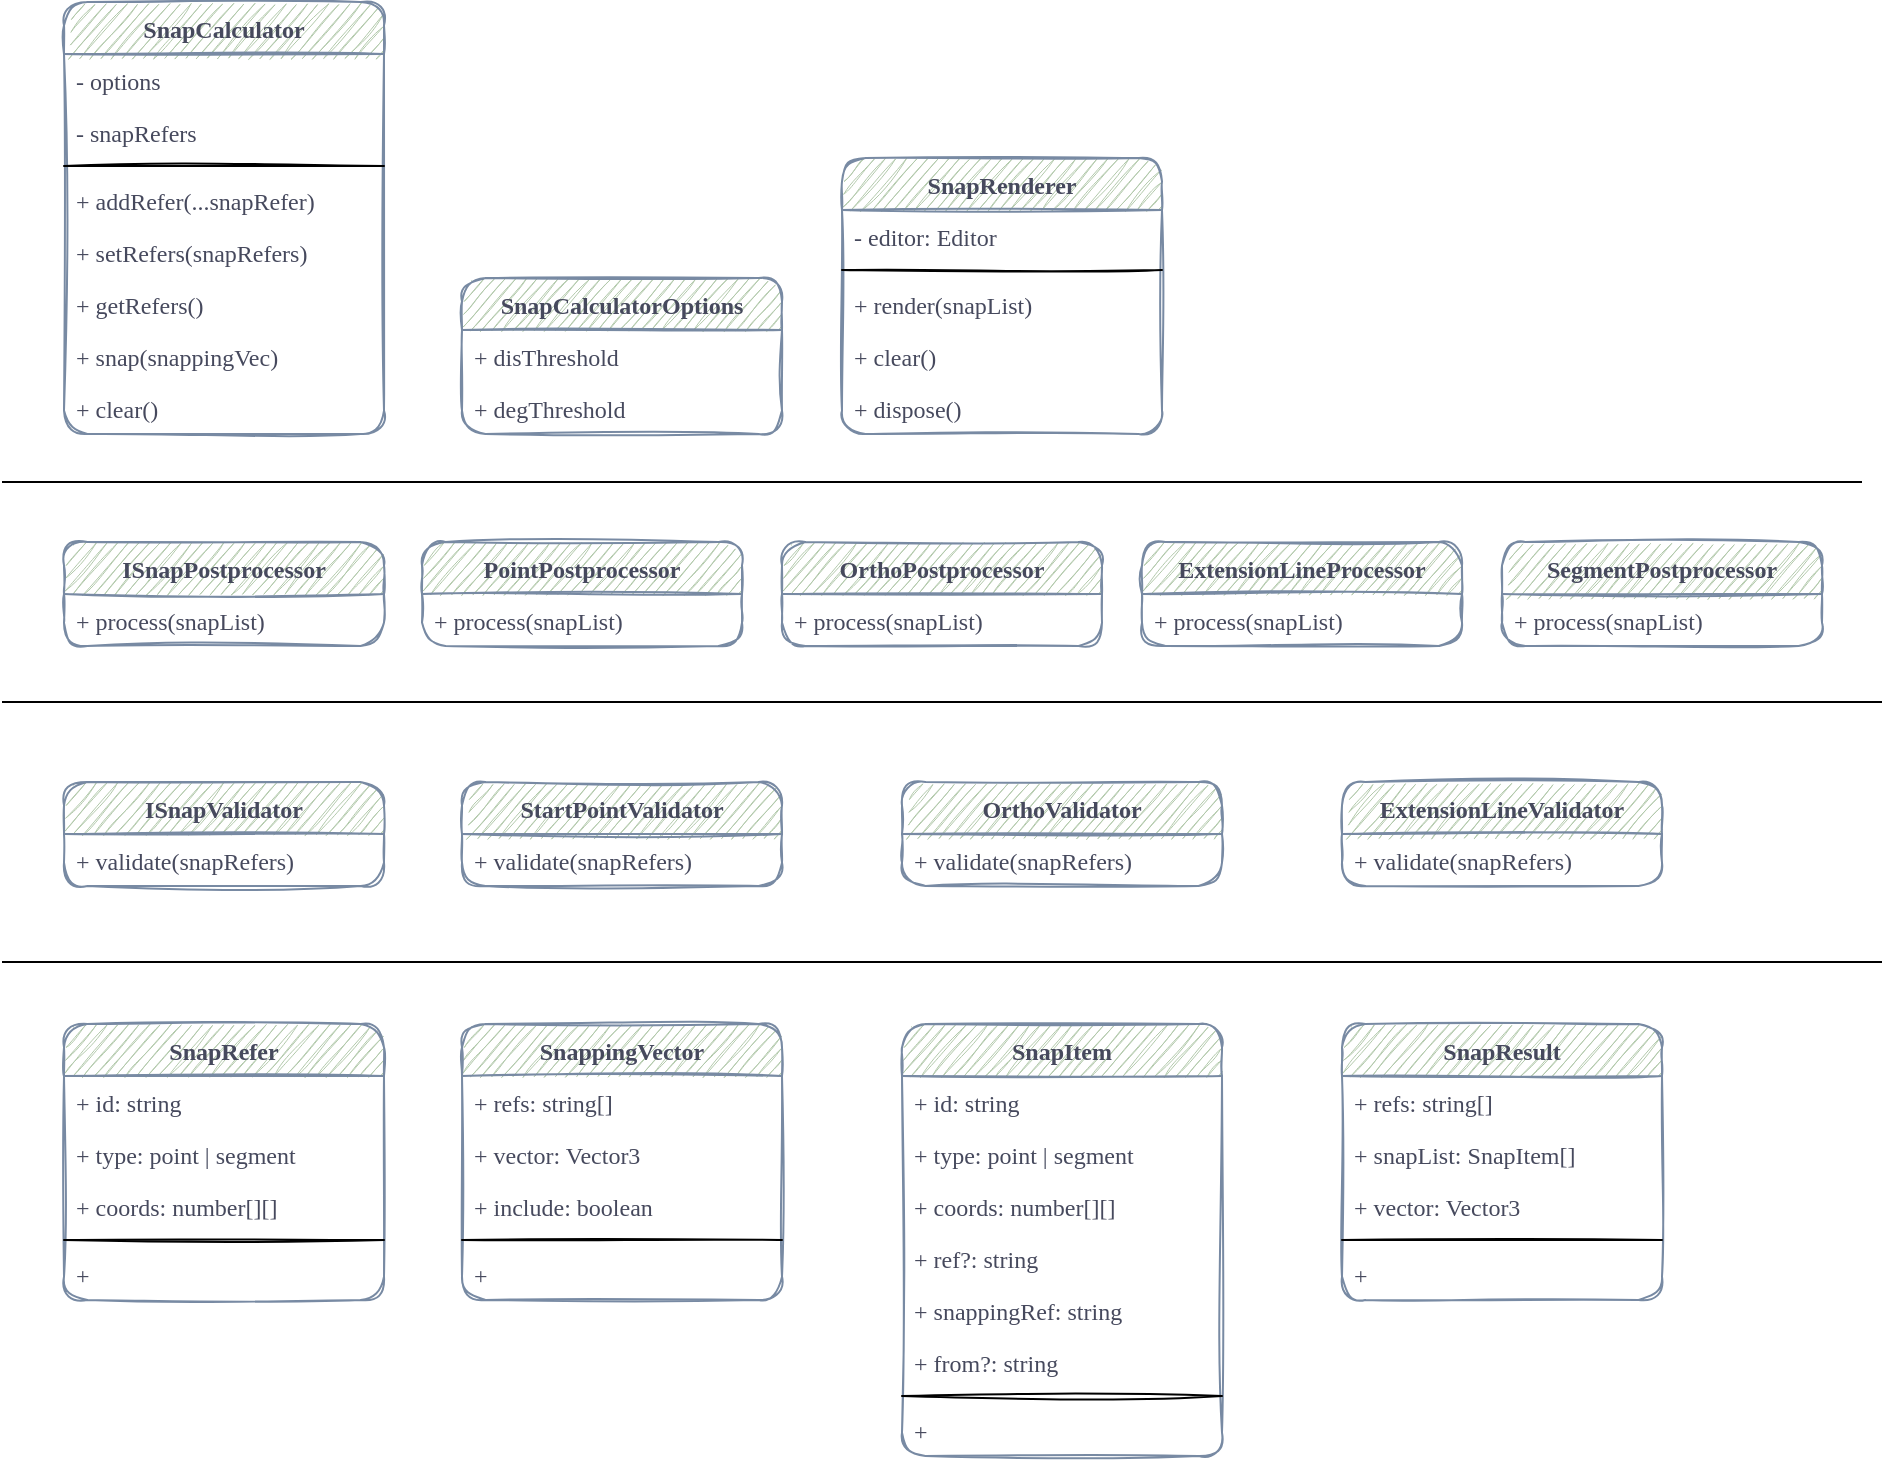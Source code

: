 <mxfile version="16.6.1" type="github" pages="2">
  <diagram id="we0jUryOAztgWfHVz9gr" name="类图">
    <mxGraphModel dx="2920" dy="1511" grid="1" gridSize="10" guides="1" tooltips="1" connect="1" arrows="1" fold="1" page="0" pageScale="1" pageWidth="827" pageHeight="1169" math="0" shadow="0">
      <root>
        <mxCell id="0" />
        <mxCell id="1" parent="0" />
        <mxCell id="94LR02DZ429kzzAhb7ix-1" value="SnapCalculator" style="swimlane;fontStyle=1;align=center;verticalAlign=top;childLayout=stackLayout;horizontal=1;startSize=26;horizontalStack=0;resizeParent=1;resizeParentMax=0;resizeLast=0;collapsible=1;marginBottom=0;rounded=1;sketch=1;fontFamily=Comic Sans MS;fontColor=#46495D;strokeColor=#788AA3;fillColor=#B2C9AB;" vertex="1" parent="1">
          <mxGeometry x="-849" y="-80" width="160" height="216" as="geometry" />
        </mxCell>
        <mxCell id="94LR02DZ429kzzAhb7ix-2" value="- options" style="text;strokeColor=none;fillColor=none;align=left;verticalAlign=top;spacingLeft=4;spacingRight=4;overflow=hidden;rotatable=0;points=[[0,0.5],[1,0.5]];portConstraint=eastwest;rounded=1;sketch=1;fontFamily=Comic Sans MS;fontColor=#46495D;" vertex="1" parent="94LR02DZ429kzzAhb7ix-1">
          <mxGeometry y="26" width="160" height="26" as="geometry" />
        </mxCell>
        <mxCell id="94LR02DZ429kzzAhb7ix-19" value="- snapRefers" style="text;strokeColor=none;fillColor=none;align=left;verticalAlign=top;spacingLeft=4;spacingRight=4;overflow=hidden;rotatable=0;points=[[0,0.5],[1,0.5]];portConstraint=eastwest;rounded=1;sketch=1;fontFamily=Comic Sans MS;fontColor=#46495D;" vertex="1" parent="94LR02DZ429kzzAhb7ix-1">
          <mxGeometry y="52" width="160" height="26" as="geometry" />
        </mxCell>
        <mxCell id="94LR02DZ429kzzAhb7ix-3" value="" style="line;strokeWidth=1;fillColor=none;align=left;verticalAlign=middle;spacingTop=-1;spacingLeft=3;spacingRight=3;rotatable=0;labelPosition=right;points=[];portConstraint=eastwest;rounded=1;sketch=1;fontFamily=Comic Sans MS;fontColor=#46495D;" vertex="1" parent="94LR02DZ429kzzAhb7ix-1">
          <mxGeometry y="78" width="160" height="8" as="geometry" />
        </mxCell>
        <mxCell id="94LR02DZ429kzzAhb7ix-18" value="+ addRefer(...snapRefer)" style="text;strokeColor=none;fillColor=none;align=left;verticalAlign=top;spacingLeft=4;spacingRight=4;overflow=hidden;rotatable=0;points=[[0,0.5],[1,0.5]];portConstraint=eastwest;rounded=1;sketch=1;fontFamily=Comic Sans MS;fontColor=#46495D;" vertex="1" parent="94LR02DZ429kzzAhb7ix-1">
          <mxGeometry y="86" width="160" height="26" as="geometry" />
        </mxCell>
        <mxCell id="94LR02DZ429kzzAhb7ix-20" value="+ setRefers(snapRefers)" style="text;strokeColor=none;fillColor=none;align=left;verticalAlign=top;spacingLeft=4;spacingRight=4;overflow=hidden;rotatable=0;points=[[0,0.5],[1,0.5]];portConstraint=eastwest;rounded=1;sketch=1;fontFamily=Comic Sans MS;fontColor=#46495D;" vertex="1" parent="94LR02DZ429kzzAhb7ix-1">
          <mxGeometry y="112" width="160" height="26" as="geometry" />
        </mxCell>
        <mxCell id="94LR02DZ429kzzAhb7ix-138" value="+ getRefers()" style="text;strokeColor=none;fillColor=none;align=left;verticalAlign=top;spacingLeft=4;spacingRight=4;overflow=hidden;rotatable=0;points=[[0,0.5],[1,0.5]];portConstraint=eastwest;rounded=1;sketch=1;fontFamily=Comic Sans MS;fontColor=#46495D;" vertex="1" parent="94LR02DZ429kzzAhb7ix-1">
          <mxGeometry y="138" width="160" height="26" as="geometry" />
        </mxCell>
        <mxCell id="94LR02DZ429kzzAhb7ix-4" value="+ snap(snappingVec)" style="text;strokeColor=none;fillColor=none;align=left;verticalAlign=top;spacingLeft=4;spacingRight=4;overflow=hidden;rotatable=0;points=[[0,0.5],[1,0.5]];portConstraint=eastwest;rounded=1;sketch=1;fontFamily=Comic Sans MS;fontColor=#46495D;" vertex="1" parent="94LR02DZ429kzzAhb7ix-1">
          <mxGeometry y="164" width="160" height="26" as="geometry" />
        </mxCell>
        <mxCell id="94LR02DZ429kzzAhb7ix-126" value="+ clear()" style="text;strokeColor=none;fillColor=none;align=left;verticalAlign=top;spacingLeft=4;spacingRight=4;overflow=hidden;rotatable=0;points=[[0,0.5],[1,0.5]];portConstraint=eastwest;rounded=1;sketch=1;fontFamily=Comic Sans MS;fontColor=#46495D;" vertex="1" parent="94LR02DZ429kzzAhb7ix-1">
          <mxGeometry y="190" width="160" height="26" as="geometry" />
        </mxCell>
        <mxCell id="94LR02DZ429kzzAhb7ix-5" value="SnapRenderer" style="swimlane;fontStyle=1;align=center;verticalAlign=top;childLayout=stackLayout;horizontal=1;startSize=26;horizontalStack=0;resizeParent=1;resizeParentMax=0;resizeLast=0;collapsible=1;marginBottom=0;rounded=1;sketch=1;fontFamily=Comic Sans MS;fontColor=#46495D;strokeColor=#788AA3;fillColor=#B2C9AB;" vertex="1" parent="1">
          <mxGeometry x="-460" y="-2" width="160" height="138" as="geometry" />
        </mxCell>
        <mxCell id="94LR02DZ429kzzAhb7ix-6" value="- editor: Editor" style="text;strokeColor=none;fillColor=none;align=left;verticalAlign=top;spacingLeft=4;spacingRight=4;overflow=hidden;rotatable=0;points=[[0,0.5],[1,0.5]];portConstraint=eastwest;rounded=1;sketch=1;fontFamily=Comic Sans MS;fontColor=#46495D;" vertex="1" parent="94LR02DZ429kzzAhb7ix-5">
          <mxGeometry y="26" width="160" height="26" as="geometry" />
        </mxCell>
        <mxCell id="94LR02DZ429kzzAhb7ix-7" value="" style="line;strokeWidth=1;fillColor=none;align=left;verticalAlign=middle;spacingTop=-1;spacingLeft=3;spacingRight=3;rotatable=0;labelPosition=right;points=[];portConstraint=eastwest;rounded=1;sketch=1;fontFamily=Comic Sans MS;fontColor=#46495D;" vertex="1" parent="94LR02DZ429kzzAhb7ix-5">
          <mxGeometry y="52" width="160" height="8" as="geometry" />
        </mxCell>
        <mxCell id="94LR02DZ429kzzAhb7ix-127" value="+ render(snapList)" style="text;strokeColor=none;fillColor=none;align=left;verticalAlign=top;spacingLeft=4;spacingRight=4;overflow=hidden;rotatable=0;points=[[0,0.5],[1,0.5]];portConstraint=eastwest;rounded=1;sketch=1;fontFamily=Comic Sans MS;fontColor=#46495D;" vertex="1" parent="94LR02DZ429kzzAhb7ix-5">
          <mxGeometry y="60" width="160" height="26" as="geometry" />
        </mxCell>
        <mxCell id="94LR02DZ429kzzAhb7ix-8" value="+ clear()" style="text;strokeColor=none;fillColor=none;align=left;verticalAlign=top;spacingLeft=4;spacingRight=4;overflow=hidden;rotatable=0;points=[[0,0.5],[1,0.5]];portConstraint=eastwest;rounded=1;sketch=1;fontFamily=Comic Sans MS;fontColor=#46495D;" vertex="1" parent="94LR02DZ429kzzAhb7ix-5">
          <mxGeometry y="86" width="160" height="26" as="geometry" />
        </mxCell>
        <mxCell id="94LR02DZ429kzzAhb7ix-128" value="+ dispose()" style="text;strokeColor=none;fillColor=none;align=left;verticalAlign=top;spacingLeft=4;spacingRight=4;overflow=hidden;rotatable=0;points=[[0,0.5],[1,0.5]];portConstraint=eastwest;rounded=1;sketch=1;fontFamily=Comic Sans MS;fontColor=#46495D;" vertex="1" parent="94LR02DZ429kzzAhb7ix-5">
          <mxGeometry y="112" width="160" height="26" as="geometry" />
        </mxCell>
        <mxCell id="94LR02DZ429kzzAhb7ix-9" value="SnapRefer" style="swimlane;fontStyle=1;align=center;verticalAlign=top;childLayout=stackLayout;horizontal=1;startSize=26;horizontalStack=0;resizeParent=1;resizeParentMax=0;resizeLast=0;collapsible=1;marginBottom=0;rounded=1;sketch=1;fontFamily=Comic Sans MS;fontColor=#46495D;strokeColor=#788AA3;fillColor=#B2C9AB;" vertex="1" parent="1">
          <mxGeometry x="-849" y="431" width="160" height="138" as="geometry" />
        </mxCell>
        <mxCell id="94LR02DZ429kzzAhb7ix-10" value="+ id: string" style="text;strokeColor=none;fillColor=none;align=left;verticalAlign=top;spacingLeft=4;spacingRight=4;overflow=hidden;rotatable=0;points=[[0,0.5],[1,0.5]];portConstraint=eastwest;rounded=1;sketch=1;fontFamily=Comic Sans MS;fontColor=#46495D;" vertex="1" parent="94LR02DZ429kzzAhb7ix-9">
          <mxGeometry y="26" width="160" height="26" as="geometry" />
        </mxCell>
        <mxCell id="94LR02DZ429kzzAhb7ix-29" value="+ type: point | segment" style="text;strokeColor=none;fillColor=none;align=left;verticalAlign=top;spacingLeft=4;spacingRight=4;overflow=hidden;rotatable=0;points=[[0,0.5],[1,0.5]];portConstraint=eastwest;rounded=1;sketch=1;fontFamily=Comic Sans MS;fontColor=#46495D;" vertex="1" parent="94LR02DZ429kzzAhb7ix-9">
          <mxGeometry y="52" width="160" height="26" as="geometry" />
        </mxCell>
        <mxCell id="94LR02DZ429kzzAhb7ix-116" value="+ coords: number[][]" style="text;strokeColor=none;fillColor=none;align=left;verticalAlign=top;spacingLeft=4;spacingRight=4;overflow=hidden;rotatable=0;points=[[0,0.5],[1,0.5]];portConstraint=eastwest;rounded=1;sketch=1;fontFamily=Comic Sans MS;fontColor=#46495D;" vertex="1" parent="94LR02DZ429kzzAhb7ix-9">
          <mxGeometry y="78" width="160" height="26" as="geometry" />
        </mxCell>
        <mxCell id="94LR02DZ429kzzAhb7ix-11" value="" style="line;strokeWidth=1;fillColor=none;align=left;verticalAlign=middle;spacingTop=-1;spacingLeft=3;spacingRight=3;rotatable=0;labelPosition=right;points=[];portConstraint=eastwest;rounded=1;sketch=1;fontFamily=Comic Sans MS;fontColor=#46495D;" vertex="1" parent="94LR02DZ429kzzAhb7ix-9">
          <mxGeometry y="104" width="160" height="8" as="geometry" />
        </mxCell>
        <mxCell id="94LR02DZ429kzzAhb7ix-12" value="+ " style="text;strokeColor=none;fillColor=none;align=left;verticalAlign=top;spacingLeft=4;spacingRight=4;overflow=hidden;rotatable=0;points=[[0,0.5],[1,0.5]];portConstraint=eastwest;rounded=1;sketch=1;fontFamily=Comic Sans MS;fontColor=#46495D;" vertex="1" parent="94LR02DZ429kzzAhb7ix-9">
          <mxGeometry y="112" width="160" height="26" as="geometry" />
        </mxCell>
        <mxCell id="94LR02DZ429kzzAhb7ix-13" value="SnapResult" style="swimlane;fontStyle=1;align=center;verticalAlign=top;childLayout=stackLayout;horizontal=1;startSize=26;horizontalStack=0;resizeParent=1;resizeParentMax=0;resizeLast=0;collapsible=1;marginBottom=0;rounded=1;sketch=1;fontFamily=Comic Sans MS;fontColor=#46495D;strokeColor=#788AA3;fillColor=#B2C9AB;" vertex="1" parent="1">
          <mxGeometry x="-210" y="431" width="160" height="138" as="geometry" />
        </mxCell>
        <mxCell id="94LR02DZ429kzzAhb7ix-28" value="+ refs: string[]" style="text;strokeColor=none;fillColor=none;align=left;verticalAlign=top;spacingLeft=4;spacingRight=4;overflow=hidden;rotatable=0;points=[[0,0.5],[1,0.5]];portConstraint=eastwest;rounded=1;sketch=1;fontFamily=Comic Sans MS;fontColor=#46495D;" vertex="1" parent="94LR02DZ429kzzAhb7ix-13">
          <mxGeometry y="26" width="160" height="26" as="geometry" />
        </mxCell>
        <mxCell id="94LR02DZ429kzzAhb7ix-14" value="+ snapList: SnapItem[]" style="text;strokeColor=none;fillColor=none;align=left;verticalAlign=top;spacingLeft=4;spacingRight=4;overflow=hidden;rotatable=0;points=[[0,0.5],[1,0.5]];portConstraint=eastwest;rounded=1;sketch=1;fontFamily=Comic Sans MS;fontColor=#46495D;" vertex="1" parent="94LR02DZ429kzzAhb7ix-13">
          <mxGeometry y="52" width="160" height="26" as="geometry" />
        </mxCell>
        <mxCell id="94LR02DZ429kzzAhb7ix-121" value="+ vector: Vector3" style="text;strokeColor=none;fillColor=none;align=left;verticalAlign=top;spacingLeft=4;spacingRight=4;overflow=hidden;rotatable=0;points=[[0,0.5],[1,0.5]];portConstraint=eastwest;rounded=1;sketch=1;fontFamily=Comic Sans MS;fontColor=#46495D;" vertex="1" parent="94LR02DZ429kzzAhb7ix-13">
          <mxGeometry y="78" width="160" height="26" as="geometry" />
        </mxCell>
        <mxCell id="94LR02DZ429kzzAhb7ix-15" value="" style="line;strokeWidth=1;fillColor=none;align=left;verticalAlign=middle;spacingTop=-1;spacingLeft=3;spacingRight=3;rotatable=0;labelPosition=right;points=[];portConstraint=eastwest;rounded=1;sketch=1;fontFamily=Comic Sans MS;fontColor=#46495D;" vertex="1" parent="94LR02DZ429kzzAhb7ix-13">
          <mxGeometry y="104" width="160" height="8" as="geometry" />
        </mxCell>
        <mxCell id="94LR02DZ429kzzAhb7ix-16" value="+ " style="text;strokeColor=none;fillColor=none;align=left;verticalAlign=top;spacingLeft=4;spacingRight=4;overflow=hidden;rotatable=0;points=[[0,0.5],[1,0.5]];portConstraint=eastwest;rounded=1;sketch=1;fontFamily=Comic Sans MS;fontColor=#46495D;" vertex="1" parent="94LR02DZ429kzzAhb7ix-13">
          <mxGeometry y="112" width="160" height="26" as="geometry" />
        </mxCell>
        <mxCell id="94LR02DZ429kzzAhb7ix-21" value="SnapCalculatorOptions" style="swimlane;fontStyle=1;align=center;verticalAlign=top;childLayout=stackLayout;horizontal=1;startSize=26;horizontalStack=0;resizeParent=1;resizeParentMax=0;resizeLast=0;collapsible=1;marginBottom=0;rounded=1;sketch=1;fontFamily=Comic Sans MS;fontColor=#46495D;strokeColor=#788AA3;fillColor=#B2C9AB;" vertex="1" parent="1">
          <mxGeometry x="-650" y="58" width="160" height="78" as="geometry" />
        </mxCell>
        <mxCell id="94LR02DZ429kzzAhb7ix-22" value="+ disThreshold" style="text;strokeColor=none;fillColor=none;align=left;verticalAlign=top;spacingLeft=4;spacingRight=4;overflow=hidden;rotatable=0;points=[[0,0.5],[1,0.5]];portConstraint=eastwest;rounded=1;sketch=1;fontFamily=Comic Sans MS;fontColor=#46495D;" vertex="1" parent="94LR02DZ429kzzAhb7ix-21">
          <mxGeometry y="26" width="160" height="26" as="geometry" />
        </mxCell>
        <mxCell id="94LR02DZ429kzzAhb7ix-23" value="+ degThreshold" style="text;strokeColor=none;fillColor=none;align=left;verticalAlign=top;spacingLeft=4;spacingRight=4;overflow=hidden;rotatable=0;points=[[0,0.5],[1,0.5]];portConstraint=eastwest;rounded=1;sketch=1;fontFamily=Comic Sans MS;fontColor=#46495D;" vertex="1" parent="94LR02DZ429kzzAhb7ix-21">
          <mxGeometry y="52" width="160" height="26" as="geometry" />
        </mxCell>
        <mxCell id="94LR02DZ429kzzAhb7ix-24" value="ISnapValidator" style="swimlane;fontStyle=1;align=center;verticalAlign=top;childLayout=stackLayout;horizontal=1;startSize=26;horizontalStack=0;resizeParent=1;resizeParentMax=0;resizeLast=0;collapsible=1;marginBottom=0;rounded=1;sketch=1;fontFamily=Comic Sans MS;fontColor=#46495D;strokeColor=#788AA3;fillColor=#B2C9AB;" vertex="1" parent="1">
          <mxGeometry x="-849" y="310" width="160" height="52" as="geometry" />
        </mxCell>
        <mxCell id="94LR02DZ429kzzAhb7ix-26" value="+ validate(snapRefers)" style="text;strokeColor=none;fillColor=none;align=left;verticalAlign=top;spacingLeft=4;spacingRight=4;overflow=hidden;rotatable=0;points=[[0,0.5],[1,0.5]];portConstraint=eastwest;rounded=1;sketch=1;fontFamily=Comic Sans MS;fontColor=#46495D;" vertex="1" parent="94LR02DZ429kzzAhb7ix-24">
          <mxGeometry y="26" width="160" height="26" as="geometry" />
        </mxCell>
        <mxCell id="94LR02DZ429kzzAhb7ix-106" value="SnapItem" style="swimlane;fontStyle=1;align=center;verticalAlign=top;childLayout=stackLayout;horizontal=1;startSize=26;horizontalStack=0;resizeParent=1;resizeParentMax=0;resizeLast=0;collapsible=1;marginBottom=0;rounded=1;sketch=1;fontFamily=Comic Sans MS;fontColor=#46495D;strokeColor=#788AA3;fillColor=#B2C9AB;" vertex="1" parent="1">
          <mxGeometry x="-430" y="431" width="160" height="216" as="geometry" />
        </mxCell>
        <mxCell id="94LR02DZ429kzzAhb7ix-107" value="+ id: string" style="text;strokeColor=none;fillColor=none;align=left;verticalAlign=top;spacingLeft=4;spacingRight=4;overflow=hidden;rotatable=0;points=[[0,0.5],[1,0.5]];portConstraint=eastwest;rounded=1;sketch=1;fontFamily=Comic Sans MS;fontColor=#46495D;" vertex="1" parent="94LR02DZ429kzzAhb7ix-106">
          <mxGeometry y="26" width="160" height="26" as="geometry" />
        </mxCell>
        <mxCell id="94LR02DZ429kzzAhb7ix-108" value="+ type: point | segment" style="text;strokeColor=none;fillColor=none;align=left;verticalAlign=top;spacingLeft=4;spacingRight=4;overflow=hidden;rotatable=0;points=[[0,0.5],[1,0.5]];portConstraint=eastwest;rounded=1;sketch=1;fontFamily=Comic Sans MS;fontColor=#46495D;" vertex="1" parent="94LR02DZ429kzzAhb7ix-106">
          <mxGeometry y="52" width="160" height="26" as="geometry" />
        </mxCell>
        <mxCell id="94LR02DZ429kzzAhb7ix-117" value="+ coords: number[][]" style="text;strokeColor=none;fillColor=none;align=left;verticalAlign=top;spacingLeft=4;spacingRight=4;overflow=hidden;rotatable=0;points=[[0,0.5],[1,0.5]];portConstraint=eastwest;rounded=1;sketch=1;fontFamily=Comic Sans MS;fontColor=#46495D;" vertex="1" parent="94LR02DZ429kzzAhb7ix-106">
          <mxGeometry y="78" width="160" height="26" as="geometry" />
        </mxCell>
        <mxCell id="94LR02DZ429kzzAhb7ix-118" value="+ ref?: string" style="text;strokeColor=none;fillColor=none;align=left;verticalAlign=top;spacingLeft=4;spacingRight=4;overflow=hidden;rotatable=0;points=[[0,0.5],[1,0.5]];portConstraint=eastwest;rounded=1;sketch=1;fontFamily=Comic Sans MS;fontColor=#46495D;" vertex="1" parent="94LR02DZ429kzzAhb7ix-106">
          <mxGeometry y="104" width="160" height="26" as="geometry" />
        </mxCell>
        <mxCell id="94LR02DZ429kzzAhb7ix-119" value="+ snappingRef: string" style="text;strokeColor=none;fillColor=none;align=left;verticalAlign=top;spacingLeft=4;spacingRight=4;overflow=hidden;rotatable=0;points=[[0,0.5],[1,0.5]];portConstraint=eastwest;rounded=1;sketch=1;fontFamily=Comic Sans MS;fontColor=#46495D;" vertex="1" parent="94LR02DZ429kzzAhb7ix-106">
          <mxGeometry y="130" width="160" height="26" as="geometry" />
        </mxCell>
        <mxCell id="94LR02DZ429kzzAhb7ix-120" value="+ from?: string" style="text;strokeColor=none;fillColor=none;align=left;verticalAlign=top;spacingLeft=4;spacingRight=4;overflow=hidden;rotatable=0;points=[[0,0.5],[1,0.5]];portConstraint=eastwest;rounded=1;sketch=1;fontFamily=Comic Sans MS;fontColor=#46495D;" vertex="1" parent="94LR02DZ429kzzAhb7ix-106">
          <mxGeometry y="156" width="160" height="26" as="geometry" />
        </mxCell>
        <mxCell id="94LR02DZ429kzzAhb7ix-109" value="" style="line;strokeWidth=1;fillColor=none;align=left;verticalAlign=middle;spacingTop=-1;spacingLeft=3;spacingRight=3;rotatable=0;labelPosition=right;points=[];portConstraint=eastwest;rounded=1;sketch=1;fontFamily=Comic Sans MS;fontColor=#46495D;" vertex="1" parent="94LR02DZ429kzzAhb7ix-106">
          <mxGeometry y="182" width="160" height="8" as="geometry" />
        </mxCell>
        <mxCell id="94LR02DZ429kzzAhb7ix-110" value="+ " style="text;strokeColor=none;fillColor=none;align=left;verticalAlign=top;spacingLeft=4;spacingRight=4;overflow=hidden;rotatable=0;points=[[0,0.5],[1,0.5]];portConstraint=eastwest;rounded=1;sketch=1;fontFamily=Comic Sans MS;fontColor=#46495D;" vertex="1" parent="94LR02DZ429kzzAhb7ix-106">
          <mxGeometry y="190" width="160" height="26" as="geometry" />
        </mxCell>
        <mxCell id="94LR02DZ429kzzAhb7ix-111" value="SnappingVector" style="swimlane;fontStyle=1;align=center;verticalAlign=top;childLayout=stackLayout;horizontal=1;startSize=26;horizontalStack=0;resizeParent=1;resizeParentMax=0;resizeLast=0;collapsible=1;marginBottom=0;rounded=1;sketch=1;fontFamily=Comic Sans MS;fontColor=#46495D;strokeColor=#788AA3;fillColor=#B2C9AB;" vertex="1" parent="1">
          <mxGeometry x="-650" y="431" width="160" height="138" as="geometry" />
        </mxCell>
        <mxCell id="94LR02DZ429kzzAhb7ix-112" value="+ refs: string[]" style="text;strokeColor=none;fillColor=none;align=left;verticalAlign=top;spacingLeft=4;spacingRight=4;overflow=hidden;rotatable=0;points=[[0,0.5],[1,0.5]];portConstraint=eastwest;rounded=1;sketch=1;fontFamily=Comic Sans MS;fontColor=#46495D;" vertex="1" parent="94LR02DZ429kzzAhb7ix-111">
          <mxGeometry y="26" width="160" height="26" as="geometry" />
        </mxCell>
        <mxCell id="94LR02DZ429kzzAhb7ix-113" value="+ vector: Vector3" style="text;strokeColor=none;fillColor=none;align=left;verticalAlign=top;spacingLeft=4;spacingRight=4;overflow=hidden;rotatable=0;points=[[0,0.5],[1,0.5]];portConstraint=eastwest;rounded=1;sketch=1;fontFamily=Comic Sans MS;fontColor=#46495D;" vertex="1" parent="94LR02DZ429kzzAhb7ix-111">
          <mxGeometry y="52" width="160" height="26" as="geometry" />
        </mxCell>
        <mxCell id="94LR02DZ429kzzAhb7ix-137" value="+ include: boolean" style="text;strokeColor=none;fillColor=none;align=left;verticalAlign=top;spacingLeft=4;spacingRight=4;overflow=hidden;rotatable=0;points=[[0,0.5],[1,0.5]];portConstraint=eastwest;rounded=1;sketch=1;fontFamily=Comic Sans MS;fontColor=#46495D;" vertex="1" parent="94LR02DZ429kzzAhb7ix-111">
          <mxGeometry y="78" width="160" height="26" as="geometry" />
        </mxCell>
        <mxCell id="94LR02DZ429kzzAhb7ix-114" value="" style="line;strokeWidth=1;fillColor=none;align=left;verticalAlign=middle;spacingTop=-1;spacingLeft=3;spacingRight=3;rotatable=0;labelPosition=right;points=[];portConstraint=eastwest;rounded=1;sketch=1;fontFamily=Comic Sans MS;fontColor=#46495D;" vertex="1" parent="94LR02DZ429kzzAhb7ix-111">
          <mxGeometry y="104" width="160" height="8" as="geometry" />
        </mxCell>
        <mxCell id="94LR02DZ429kzzAhb7ix-115" value="+ " style="text;strokeColor=none;fillColor=none;align=left;verticalAlign=top;spacingLeft=4;spacingRight=4;overflow=hidden;rotatable=0;points=[[0,0.5],[1,0.5]];portConstraint=eastwest;rounded=1;sketch=1;fontFamily=Comic Sans MS;fontColor=#46495D;" vertex="1" parent="94LR02DZ429kzzAhb7ix-111">
          <mxGeometry y="112" width="160" height="26" as="geometry" />
        </mxCell>
        <mxCell id="94LR02DZ429kzzAhb7ix-124" value="ISnapPostprocessor" style="swimlane;fontStyle=1;align=center;verticalAlign=top;childLayout=stackLayout;horizontal=1;startSize=26;horizontalStack=0;resizeParent=1;resizeParentMax=0;resizeLast=0;collapsible=1;marginBottom=0;rounded=1;sketch=1;fontFamily=Comic Sans MS;fontColor=#46495D;strokeColor=#788AA3;fillColor=#B2C9AB;" vertex="1" parent="1">
          <mxGeometry x="-849" y="190" width="160" height="52" as="geometry" />
        </mxCell>
        <mxCell id="94LR02DZ429kzzAhb7ix-125" value="+ process(snapList)" style="text;strokeColor=none;fillColor=none;align=left;verticalAlign=top;spacingLeft=4;spacingRight=4;overflow=hidden;rotatable=0;points=[[0,0.5],[1,0.5]];portConstraint=eastwest;rounded=1;sketch=1;fontFamily=Comic Sans MS;fontColor=#46495D;" vertex="1" parent="94LR02DZ429kzzAhb7ix-124">
          <mxGeometry y="26" width="160" height="26" as="geometry" />
        </mxCell>
        <mxCell id="94LR02DZ429kzzAhb7ix-139" value="" style="endArrow=none;html=1;rounded=0;" edge="1" parent="1">
          <mxGeometry width="50" height="50" relative="1" as="geometry">
            <mxPoint x="-880" y="400" as="sourcePoint" />
            <mxPoint x="60" y="400" as="targetPoint" />
          </mxGeometry>
        </mxCell>
        <mxCell id="94LR02DZ429kzzAhb7ix-140" value="StartPointValidator" style="swimlane;fontStyle=1;align=center;verticalAlign=top;childLayout=stackLayout;horizontal=1;startSize=26;horizontalStack=0;resizeParent=1;resizeParentMax=0;resizeLast=0;collapsible=1;marginBottom=0;rounded=1;sketch=1;fontFamily=Comic Sans MS;fontColor=#46495D;strokeColor=#788AA3;fillColor=#B2C9AB;" vertex="1" parent="1">
          <mxGeometry x="-650" y="310" width="160" height="52" as="geometry" />
        </mxCell>
        <mxCell id="94LR02DZ429kzzAhb7ix-141" value="+ validate(snapRefers)" style="text;strokeColor=none;fillColor=none;align=left;verticalAlign=top;spacingLeft=4;spacingRight=4;overflow=hidden;rotatable=0;points=[[0,0.5],[1,0.5]];portConstraint=eastwest;rounded=1;sketch=1;fontFamily=Comic Sans MS;fontColor=#46495D;" vertex="1" parent="94LR02DZ429kzzAhb7ix-140">
          <mxGeometry y="26" width="160" height="26" as="geometry" />
        </mxCell>
        <mxCell id="94LR02DZ429kzzAhb7ix-142" value="OrthoValidator" style="swimlane;fontStyle=1;align=center;verticalAlign=top;childLayout=stackLayout;horizontal=1;startSize=26;horizontalStack=0;resizeParent=1;resizeParentMax=0;resizeLast=0;collapsible=1;marginBottom=0;rounded=1;sketch=1;fontFamily=Comic Sans MS;fontColor=#46495D;strokeColor=#788AA3;fillColor=#B2C9AB;" vertex="1" parent="1">
          <mxGeometry x="-430" y="310" width="160" height="52" as="geometry" />
        </mxCell>
        <mxCell id="94LR02DZ429kzzAhb7ix-143" value="+ validate(snapRefers)" style="text;strokeColor=none;fillColor=none;align=left;verticalAlign=top;spacingLeft=4;spacingRight=4;overflow=hidden;rotatable=0;points=[[0,0.5],[1,0.5]];portConstraint=eastwest;rounded=1;sketch=1;fontFamily=Comic Sans MS;fontColor=#46495D;" vertex="1" parent="94LR02DZ429kzzAhb7ix-142">
          <mxGeometry y="26" width="160" height="26" as="geometry" />
        </mxCell>
        <mxCell id="94LR02DZ429kzzAhb7ix-144" value="ExtensionLineValidator" style="swimlane;fontStyle=1;align=center;verticalAlign=top;childLayout=stackLayout;horizontal=1;startSize=26;horizontalStack=0;resizeParent=1;resizeParentMax=0;resizeLast=0;collapsible=1;marginBottom=0;rounded=1;sketch=1;fontFamily=Comic Sans MS;fontColor=#46495D;strokeColor=#788AA3;fillColor=#B2C9AB;" vertex="1" parent="1">
          <mxGeometry x="-210" y="310" width="160" height="52" as="geometry" />
        </mxCell>
        <mxCell id="94LR02DZ429kzzAhb7ix-145" value="+ validate(snapRefers)" style="text;strokeColor=none;fillColor=none;align=left;verticalAlign=top;spacingLeft=4;spacingRight=4;overflow=hidden;rotatable=0;points=[[0,0.5],[1,0.5]];portConstraint=eastwest;rounded=1;sketch=1;fontFamily=Comic Sans MS;fontColor=#46495D;" vertex="1" parent="94LR02DZ429kzzAhb7ix-144">
          <mxGeometry y="26" width="160" height="26" as="geometry" />
        </mxCell>
        <mxCell id="94LR02DZ429kzzAhb7ix-146" value="" style="endArrow=none;html=1;rounded=0;" edge="1" parent="1">
          <mxGeometry width="50" height="50" relative="1" as="geometry">
            <mxPoint x="-880" y="270.0" as="sourcePoint" />
            <mxPoint x="60" y="270" as="targetPoint" />
          </mxGeometry>
        </mxCell>
        <mxCell id="7ZBwGPU-ZFB1ht_cBcD--1" value="PointPostprocessor" style="swimlane;fontStyle=1;align=center;verticalAlign=top;childLayout=stackLayout;horizontal=1;startSize=26;horizontalStack=0;resizeParent=1;resizeParentMax=0;resizeLast=0;collapsible=1;marginBottom=0;rounded=1;sketch=1;fontFamily=Comic Sans MS;fontColor=#46495D;strokeColor=#788AA3;fillColor=#B2C9AB;" vertex="1" parent="1">
          <mxGeometry x="-670" y="190" width="160" height="52" as="geometry" />
        </mxCell>
        <mxCell id="7ZBwGPU-ZFB1ht_cBcD--2" value="+ process(snapList)" style="text;strokeColor=none;fillColor=none;align=left;verticalAlign=top;spacingLeft=4;spacingRight=4;overflow=hidden;rotatable=0;points=[[0,0.5],[1,0.5]];portConstraint=eastwest;rounded=1;sketch=1;fontFamily=Comic Sans MS;fontColor=#46495D;" vertex="1" parent="7ZBwGPU-ZFB1ht_cBcD--1">
          <mxGeometry y="26" width="160" height="26" as="geometry" />
        </mxCell>
        <mxCell id="7ZBwGPU-ZFB1ht_cBcD--3" value="OrthoPostprocessor" style="swimlane;fontStyle=1;align=center;verticalAlign=top;childLayout=stackLayout;horizontal=1;startSize=26;horizontalStack=0;resizeParent=1;resizeParentMax=0;resizeLast=0;collapsible=1;marginBottom=0;rounded=1;sketch=1;fontFamily=Comic Sans MS;fontColor=#46495D;strokeColor=#788AA3;fillColor=#B2C9AB;" vertex="1" parent="1">
          <mxGeometry x="-490" y="190" width="160" height="52" as="geometry" />
        </mxCell>
        <mxCell id="7ZBwGPU-ZFB1ht_cBcD--4" value="+ process(snapList)" style="text;strokeColor=none;fillColor=none;align=left;verticalAlign=top;spacingLeft=4;spacingRight=4;overflow=hidden;rotatable=0;points=[[0,0.5],[1,0.5]];portConstraint=eastwest;rounded=1;sketch=1;fontFamily=Comic Sans MS;fontColor=#46495D;" vertex="1" parent="7ZBwGPU-ZFB1ht_cBcD--3">
          <mxGeometry y="26" width="160" height="26" as="geometry" />
        </mxCell>
        <mxCell id="7ZBwGPU-ZFB1ht_cBcD--5" value="ExtensionLineProcessor" style="swimlane;fontStyle=1;align=center;verticalAlign=top;childLayout=stackLayout;horizontal=1;startSize=26;horizontalStack=0;resizeParent=1;resizeParentMax=0;resizeLast=0;collapsible=1;marginBottom=0;rounded=1;sketch=1;fontFamily=Comic Sans MS;fontColor=#46495D;strokeColor=#788AA3;fillColor=#B2C9AB;" vertex="1" parent="1">
          <mxGeometry x="-310" y="190" width="160" height="52" as="geometry" />
        </mxCell>
        <mxCell id="7ZBwGPU-ZFB1ht_cBcD--6" value="+ process(snapList)" style="text;strokeColor=none;fillColor=none;align=left;verticalAlign=top;spacingLeft=4;spacingRight=4;overflow=hidden;rotatable=0;points=[[0,0.5],[1,0.5]];portConstraint=eastwest;rounded=1;sketch=1;fontFamily=Comic Sans MS;fontColor=#46495D;" vertex="1" parent="7ZBwGPU-ZFB1ht_cBcD--5">
          <mxGeometry y="26" width="160" height="26" as="geometry" />
        </mxCell>
        <mxCell id="7ZBwGPU-ZFB1ht_cBcD--7" value="SegmentPostprocessor" style="swimlane;fontStyle=1;align=center;verticalAlign=top;childLayout=stackLayout;horizontal=1;startSize=26;horizontalStack=0;resizeParent=1;resizeParentMax=0;resizeLast=0;collapsible=1;marginBottom=0;rounded=1;sketch=1;fontFamily=Comic Sans MS;fontColor=#46495D;strokeColor=#788AA3;fillColor=#B2C9AB;" vertex="1" parent="1">
          <mxGeometry x="-130" y="190" width="160" height="52" as="geometry" />
        </mxCell>
        <mxCell id="7ZBwGPU-ZFB1ht_cBcD--8" value="+ process(snapList)" style="text;strokeColor=none;fillColor=none;align=left;verticalAlign=top;spacingLeft=4;spacingRight=4;overflow=hidden;rotatable=0;points=[[0,0.5],[1,0.5]];portConstraint=eastwest;rounded=1;sketch=1;fontFamily=Comic Sans MS;fontColor=#46495D;" vertex="1" parent="7ZBwGPU-ZFB1ht_cBcD--7">
          <mxGeometry y="26" width="160" height="26" as="geometry" />
        </mxCell>
        <mxCell id="7ZBwGPU-ZFB1ht_cBcD--9" value="" style="endArrow=none;html=1;rounded=0;" edge="1" parent="1">
          <mxGeometry width="50" height="50" relative="1" as="geometry">
            <mxPoint x="-880" y="160" as="sourcePoint" />
            <mxPoint x="50" y="160" as="targetPoint" />
          </mxGeometry>
        </mxCell>
      </root>
    </mxGraphModel>
  </diagram>
  <diagram id="sbfZ2bHYhU_2yZDilWMS" name="流程图">
    <mxGraphModel dx="2703" dy="2146" grid="1" gridSize="10" guides="1" tooltips="1" connect="1" arrows="1" fold="1" page="0" pageScale="1" pageWidth="827" pageHeight="1169" math="0" shadow="0">
      <root>
        <mxCell id="w4QYVPqzio85C-e9bdqR-0" />
        <mxCell id="w4QYVPqzio85C-e9bdqR-1" parent="w4QYVPqzio85C-e9bdqR-0" />
        <mxCell id="J5jmYcz8lxXJGJKZmdvE-0" style="edgeStyle=orthogonalEdgeStyle;rounded=0;orthogonalLoop=1;jettySize=auto;html=1;exitX=0.5;exitY=1;exitDx=0;exitDy=0;exitPerimeter=0;entryX=0.5;entryY=0;entryDx=0;entryDy=0;entryPerimeter=0;" edge="1" parent="w4QYVPqzio85C-e9bdqR-1" source="J5jmYcz8lxXJGJKZmdvE-1" target="J5jmYcz8lxXJGJKZmdvE-8">
          <mxGeometry relative="1" as="geometry" />
        </mxCell>
        <mxCell id="J5jmYcz8lxXJGJKZmdvE-1" value="开始" style="strokeWidth=2;html=1;shape=mxgraph.flowchart.start_1;whiteSpace=wrap;rounded=1;sketch=1;fontFamily=Comic Sans MS;fontColor=#46495D;fillColor=#B2C9AB;" vertex="1" parent="w4QYVPqzio85C-e9bdqR-1">
          <mxGeometry x="585" y="-140" width="100" height="60" as="geometry" />
        </mxCell>
        <mxCell id="J5jmYcz8lxXJGJKZmdvE-2" style="edgeStyle=orthogonalEdgeStyle;rounded=0;orthogonalLoop=1;jettySize=auto;html=1;exitX=0.5;exitY=1;exitDx=0;exitDy=0;" edge="1" parent="w4QYVPqzio85C-e9bdqR-1" source="J5jmYcz8lxXJGJKZmdvE-3" target="J5jmYcz8lxXJGJKZmdvE-25">
          <mxGeometry relative="1" as="geometry" />
        </mxCell>
        <mxCell id="J5jmYcz8lxXJGJKZmdvE-3" value="接入绘制模块" style="rounded=1;whiteSpace=wrap;html=1;absoluteArcSize=1;arcSize=14;strokeWidth=2;sketch=1;fontFamily=Comic Sans MS;fontColor=#46495D;fillColor=#B2C9AB;" vertex="1" parent="w4QYVPqzio85C-e9bdqR-1">
          <mxGeometry x="255" y="176" width="170" height="60" as="geometry" />
        </mxCell>
        <mxCell id="J5jmYcz8lxXJGJKZmdvE-4" style="edgeStyle=orthogonalEdgeStyle;rounded=0;orthogonalLoop=1;jettySize=auto;html=1;exitX=0;exitY=0.5;exitDx=0;exitDy=0;exitPerimeter=0;" edge="1" parent="w4QYVPqzio85C-e9bdqR-1" source="J5jmYcz8lxXJGJKZmdvE-8" target="J5jmYcz8lxXJGJKZmdvE-3">
          <mxGeometry relative="1" as="geometry" />
        </mxCell>
        <mxCell id="J5jmYcz8lxXJGJKZmdvE-5" value="绘制" style="edgeLabel;html=1;align=center;verticalAlign=middle;resizable=0;points=[];" vertex="1" connectable="0" parent="J5jmYcz8lxXJGJKZmdvE-4">
          <mxGeometry x="0.22" y="3" relative="1" as="geometry">
            <mxPoint x="-12" y="47" as="offset" />
          </mxGeometry>
        </mxCell>
        <mxCell id="J5jmYcz8lxXJGJKZmdvE-6" style="edgeStyle=orthogonalEdgeStyle;rounded=0;orthogonalLoop=1;jettySize=auto;html=1;exitX=1;exitY=0.5;exitDx=0;exitDy=0;exitPerimeter=0;entryX=0.5;entryY=0;entryDx=0;entryDy=0;" edge="1" parent="w4QYVPqzio85C-e9bdqR-1" source="J5jmYcz8lxXJGJKZmdvE-8" target="J5jmYcz8lxXJGJKZmdvE-17">
          <mxGeometry relative="1" as="geometry">
            <mxPoint x="625" y="180.0" as="targetPoint" />
          </mxGeometry>
        </mxCell>
        <mxCell id="J5jmYcz8lxXJGJKZmdvE-7" value="编辑" style="edgeLabel;html=1;align=center;verticalAlign=middle;resizable=0;points=[];" vertex="1" connectable="0" parent="J5jmYcz8lxXJGJKZmdvE-6">
          <mxGeometry x="0.675" y="3" relative="1" as="geometry">
            <mxPoint as="offset" />
          </mxGeometry>
        </mxCell>
        <mxCell id="J5jmYcz8lxXJGJKZmdvE-8" value="编辑 OR 绘制" style="strokeWidth=2;html=1;shape=mxgraph.flowchart.decision;whiteSpace=wrap;rounded=1;sketch=1;fontFamily=Comic Sans MS;fontColor=#46495D;fillColor=#B2C9AB;" vertex="1" parent="w4QYVPqzio85C-e9bdqR-1">
          <mxGeometry x="570" width="130" height="100" as="geometry" />
        </mxCell>
        <mxCell id="J5jmYcz8lxXJGJKZmdvE-9" style="edgeStyle=orthogonalEdgeStyle;rounded=0;orthogonalLoop=1;jettySize=auto;html=1;exitX=0.5;exitY=1;exitDx=0;exitDy=0;entryX=0.5;entryY=0;entryDx=0;entryDy=0;entryPerimeter=0;" edge="1" parent="w4QYVPqzio85C-e9bdqR-1" source="J5jmYcz8lxXJGJKZmdvE-10" target="J5jmYcz8lxXJGJKZmdvE-15">
          <mxGeometry relative="1" as="geometry" />
        </mxCell>
        <mxCell id="J5jmYcz8lxXJGJKZmdvE-10" value="每完成一个点绘制时，加入对应的 SnapRefer" style="rounded=1;whiteSpace=wrap;html=1;absoluteArcSize=1;arcSize=14;strokeWidth=2;sketch=1;fontFamily=Comic Sans MS;fontColor=#46495D;fillColor=#B2C9AB;" vertex="1" parent="w4QYVPqzio85C-e9bdqR-1">
          <mxGeometry x="470" y="470" width="170" height="60" as="geometry" />
        </mxCell>
        <mxCell id="J5jmYcz8lxXJGJKZmdvE-11" style="edgeStyle=orthogonalEdgeStyle;rounded=0;orthogonalLoop=1;jettySize=auto;html=1;exitX=0.5;exitY=1;exitDx=0;exitDy=0;entryX=0.5;entryY=0;entryDx=0;entryDy=0;" edge="1" parent="w4QYVPqzio85C-e9bdqR-1" source="J5jmYcz8lxXJGJKZmdvE-12" target="J5jmYcz8lxXJGJKZmdvE-14">
          <mxGeometry relative="1" as="geometry" />
        </mxCell>
        <mxCell id="J5jmYcz8lxXJGJKZmdvE-12" value="鼠标移动时，调用 snap 方法获取结果" style="rounded=1;whiteSpace=wrap;html=1;absoluteArcSize=1;arcSize=14;strokeWidth=2;sketch=1;fontFamily=Comic Sans MS;fontColor=#46495D;fillColor=#B2C9AB;" vertex="1" parent="w4QYVPqzio85C-e9bdqR-1">
          <mxGeometry x="30" y="470" width="170" height="60" as="geometry" />
        </mxCell>
        <mxCell id="J5jmYcz8lxXJGJKZmdvE-13" style="edgeStyle=orthogonalEdgeStyle;rounded=0;orthogonalLoop=1;jettySize=auto;html=1;exitX=0.5;exitY=1;exitDx=0;exitDy=0;entryX=0.5;entryY=0;entryDx=0;entryDy=0;entryPerimeter=0;" edge="1" parent="w4QYVPqzio85C-e9bdqR-1" source="J5jmYcz8lxXJGJKZmdvE-14" target="J5jmYcz8lxXJGJKZmdvE-15">
          <mxGeometry relative="1" as="geometry" />
        </mxCell>
        <mxCell id="J5jmYcz8lxXJGJKZmdvE-14" value="如果有结果，调用 renderer 完成 UI 绘制" style="rounded=1;whiteSpace=wrap;html=1;absoluteArcSize=1;arcSize=14;strokeWidth=2;sketch=1;fontFamily=Comic Sans MS;fontColor=#46495D;fillColor=#B2C9AB;" vertex="1" parent="w4QYVPqzio85C-e9bdqR-1">
          <mxGeometry x="30" y="600" width="170" height="60" as="geometry" />
        </mxCell>
        <mxCell id="J5jmYcz8lxXJGJKZmdvE-15" value="完成" style="strokeWidth=2;html=1;shape=mxgraph.flowchart.terminator;whiteSpace=wrap;rounded=1;sketch=1;fontFamily=Comic Sans MS;fontColor=#46495D;fillColor=#B2C9AB;" vertex="1" parent="w4QYVPqzio85C-e9bdqR-1">
          <mxGeometry x="290" y="720" width="100" height="60" as="geometry" />
        </mxCell>
        <mxCell id="J5jmYcz8lxXJGJKZmdvE-16" style="edgeStyle=orthogonalEdgeStyle;rounded=0;orthogonalLoop=1;jettySize=auto;html=1;exitX=0.5;exitY=1;exitDx=0;exitDy=0;entryX=0.5;entryY=0;entryDx=0;entryDy=0;" edge="1" parent="w4QYVPqzio85C-e9bdqR-1" source="J5jmYcz8lxXJGJKZmdvE-17" target="J5jmYcz8lxXJGJKZmdvE-19">
          <mxGeometry relative="1" as="geometry" />
        </mxCell>
        <mxCell id="J5jmYcz8lxXJGJKZmdvE-17" value="将已有的点和线段数据加入 calculator" style="rounded=1;whiteSpace=wrap;html=1;absoluteArcSize=1;arcSize=14;strokeWidth=2;sketch=1;fontFamily=Comic Sans MS;fontColor=#46495D;fillColor=#B2C9AB;" vertex="1" parent="w4QYVPqzio85C-e9bdqR-1">
          <mxGeometry x="990" y="180" width="170" height="60" as="geometry" />
        </mxCell>
        <mxCell id="J5jmYcz8lxXJGJKZmdvE-18" style="edgeStyle=orthogonalEdgeStyle;rounded=0;orthogonalLoop=1;jettySize=auto;html=1;exitX=0.5;exitY=1;exitDx=0;exitDy=0;entryX=0.5;entryY=0;entryDx=0;entryDy=0;entryPerimeter=0;" edge="1" parent="w4QYVPqzio85C-e9bdqR-1" source="J5jmYcz8lxXJGJKZmdvE-19" target="J5jmYcz8lxXJGJKZmdvE-31">
          <mxGeometry relative="1" as="geometry" />
        </mxCell>
        <mxCell id="J5jmYcz8lxXJGJKZmdvE-19" value="接入编辑模块" style="rounded=1;whiteSpace=wrap;html=1;absoluteArcSize=1;arcSize=14;strokeWidth=2;sketch=1;fontFamily=Comic Sans MS;fontColor=#46495D;fillColor=#B2C9AB;" vertex="1" parent="w4QYVPqzio85C-e9bdqR-1">
          <mxGeometry x="990" y="290" width="170" height="60" as="geometry" />
        </mxCell>
        <mxCell id="J5jmYcz8lxXJGJKZmdvE-20" value="" style="edgeStyle=orthogonalEdgeStyle;rounded=0;orthogonalLoop=1;jettySize=auto;html=1;exitX=1;exitY=0.5;exitDx=0;exitDy=0;exitPerimeter=0;entryX=0.5;entryY=0;entryDx=0;entryDy=0;" edge="1" parent="w4QYVPqzio85C-e9bdqR-1" source="J5jmYcz8lxXJGJKZmdvE-25" target="J5jmYcz8lxXJGJKZmdvE-10">
          <mxGeometry relative="1" as="geometry" />
        </mxCell>
        <mxCell id="J5jmYcz8lxXJGJKZmdvE-21" value="点击" style="edgeLabel;html=1;align=center;verticalAlign=middle;resizable=0;points=[];" vertex="1" connectable="0" parent="J5jmYcz8lxXJGJKZmdvE-20">
          <mxGeometry x="0.033" y="3" relative="1" as="geometry">
            <mxPoint x="9" y="45" as="offset" />
          </mxGeometry>
        </mxCell>
        <mxCell id="J5jmYcz8lxXJGJKZmdvE-22" style="edgeStyle=orthogonalEdgeStyle;rounded=0;orthogonalLoop=1;jettySize=auto;html=1;exitX=0;exitY=0.5;exitDx=0;exitDy=0;exitPerimeter=0;entryX=0.5;entryY=0;entryDx=0;entryDy=0;" edge="1" parent="w4QYVPqzio85C-e9bdqR-1" source="J5jmYcz8lxXJGJKZmdvE-25" target="J5jmYcz8lxXJGJKZmdvE-12">
          <mxGeometry relative="1" as="geometry" />
        </mxCell>
        <mxCell id="J5jmYcz8lxXJGJKZmdvE-23" value="移动" style="edgeLabel;html=1;align=center;verticalAlign=middle;resizable=0;points=[];" vertex="1" connectable="0" parent="J5jmYcz8lxXJGJKZmdvE-22">
          <mxGeometry x="0.045" y="2" relative="1" as="geometry">
            <mxPoint x="-19" y="40" as="offset" />
          </mxGeometry>
        </mxCell>
        <mxCell id="J5jmYcz8lxXJGJKZmdvE-24" style="edgeStyle=orthogonalEdgeStyle;rounded=0;orthogonalLoop=1;jettySize=auto;html=1;exitX=0.5;exitY=1;exitDx=0;exitDy=0;exitPerimeter=0;entryX=0.5;entryY=0;entryDx=0;entryDy=0;" edge="1" parent="w4QYVPqzio85C-e9bdqR-1" source="J5jmYcz8lxXJGJKZmdvE-25" target="J5jmYcz8lxXJGJKZmdvE-40">
          <mxGeometry relative="1" as="geometry" />
        </mxCell>
        <mxCell id="J5jmYcz8lxXJGJKZmdvE-25" value="点击 OR 移动" style="strokeWidth=2;html=1;shape=mxgraph.flowchart.decision;whiteSpace=wrap;rounded=1;sketch=1;fontFamily=Comic Sans MS;fontColor=#46495D;fillColor=#B2C9AB;" vertex="1" parent="w4QYVPqzio85C-e9bdqR-1">
          <mxGeometry x="275" y="296" width="130" height="100" as="geometry" />
        </mxCell>
        <mxCell id="J5jmYcz8lxXJGJKZmdvE-26" style="edgeStyle=orthogonalEdgeStyle;rounded=0;orthogonalLoop=1;jettySize=auto;html=1;exitX=0;exitY=0.5;exitDx=0;exitDy=0;exitPerimeter=0;entryX=0.5;entryY=0;entryDx=0;entryDy=0;" edge="1" parent="w4QYVPqzio85C-e9bdqR-1" source="J5jmYcz8lxXJGJKZmdvE-31" target="J5jmYcz8lxXJGJKZmdvE-33">
          <mxGeometry relative="1" as="geometry" />
        </mxCell>
        <mxCell id="J5jmYcz8lxXJGJKZmdvE-27" value="拖动时" style="edgeLabel;html=1;align=center;verticalAlign=middle;resizable=0;points=[];" vertex="1" connectable="0" parent="J5jmYcz8lxXJGJKZmdvE-26">
          <mxGeometry x="0.222" y="2" relative="1" as="geometry">
            <mxPoint x="-23" y="48" as="offset" />
          </mxGeometry>
        </mxCell>
        <mxCell id="J5jmYcz8lxXJGJKZmdvE-28" style="edgeStyle=orthogonalEdgeStyle;rounded=0;orthogonalLoop=1;jettySize=auto;html=1;exitX=1;exitY=0.5;exitDx=0;exitDy=0;exitPerimeter=0;entryX=0.5;entryY=0;entryDx=0;entryDy=0;" edge="1" parent="w4QYVPqzio85C-e9bdqR-1" source="J5jmYcz8lxXJGJKZmdvE-31" target="J5jmYcz8lxXJGJKZmdvE-35">
          <mxGeometry relative="1" as="geometry" />
        </mxCell>
        <mxCell id="J5jmYcz8lxXJGJKZmdvE-29" value="拖动完成：松开" style="edgeLabel;html=1;align=center;verticalAlign=middle;resizable=0;points=[];" vertex="1" connectable="0" parent="J5jmYcz8lxXJGJKZmdvE-28">
          <mxGeometry x="0.747" relative="1" as="geometry">
            <mxPoint as="offset" />
          </mxGeometry>
        </mxCell>
        <mxCell id="J5jmYcz8lxXJGJKZmdvE-30" style="edgeStyle=orthogonalEdgeStyle;rounded=0;orthogonalLoop=1;jettySize=auto;html=1;exitX=0.5;exitY=1;exitDx=0;exitDy=0;exitPerimeter=0;" edge="1" parent="w4QYVPqzio85C-e9bdqR-1" source="J5jmYcz8lxXJGJKZmdvE-31" target="J5jmYcz8lxXJGJKZmdvE-42">
          <mxGeometry relative="1" as="geometry" />
        </mxCell>
        <mxCell id="J5jmYcz8lxXJGJKZmdvE-31" value="拖动 OR 松开" style="strokeWidth=2;html=1;shape=mxgraph.flowchart.decision;whiteSpace=wrap;rounded=1;sketch=1;fontFamily=Comic Sans MS;fontColor=#46495D;fillColor=#B2C9AB;" vertex="1" parent="w4QYVPqzio85C-e9bdqR-1">
          <mxGeometry x="1010" y="403.25" width="130" height="100" as="geometry" />
        </mxCell>
        <mxCell id="J5jmYcz8lxXJGJKZmdvE-32" style="edgeStyle=orthogonalEdgeStyle;rounded=0;orthogonalLoop=1;jettySize=auto;html=1;exitX=0.5;exitY=1;exitDx=0;exitDy=0;entryX=0.5;entryY=0;entryDx=0;entryDy=0;" edge="1" parent="w4QYVPqzio85C-e9bdqR-1" source="J5jmYcz8lxXJGJKZmdvE-33" target="J5jmYcz8lxXJGJKZmdvE-37">
          <mxGeometry relative="1" as="geometry" />
        </mxCell>
        <mxCell id="J5jmYcz8lxXJGJKZmdvE-33" value="调用 snap 方法获取结果" style="rounded=1;whiteSpace=wrap;html=1;absoluteArcSize=1;arcSize=14;strokeWidth=2;sketch=1;fontFamily=Comic Sans MS;fontColor=#46495D;fillColor=#B2C9AB;" vertex="1" parent="w4QYVPqzio85C-e9bdqR-1">
          <mxGeometry x="730" y="540" width="170" height="60" as="geometry" />
        </mxCell>
        <mxCell id="J5jmYcz8lxXJGJKZmdvE-34" style="edgeStyle=orthogonalEdgeStyle;rounded=0;orthogonalLoop=1;jettySize=auto;html=1;exitX=0.5;exitY=1;exitDx=0;exitDy=0;entryX=0.5;entryY=0;entryDx=0;entryDy=0;entryPerimeter=0;" edge="1" parent="w4QYVPqzio85C-e9bdqR-1" source="J5jmYcz8lxXJGJKZmdvE-35" target="J5jmYcz8lxXJGJKZmdvE-38">
          <mxGeometry relative="1" as="geometry" />
        </mxCell>
        <mxCell id="J5jmYcz8lxXJGJKZmdvE-35" value="更新已有的 calculator 中相关数据" style="rounded=1;whiteSpace=wrap;html=1;absoluteArcSize=1;arcSize=14;strokeWidth=2;sketch=1;fontFamily=Comic Sans MS;fontColor=#46495D;fillColor=#B2C9AB;" vertex="1" parent="w4QYVPqzio85C-e9bdqR-1">
          <mxGeometry x="1250" y="540" width="170" height="60" as="geometry" />
        </mxCell>
        <mxCell id="J5jmYcz8lxXJGJKZmdvE-36" style="edgeStyle=orthogonalEdgeStyle;rounded=0;orthogonalLoop=1;jettySize=auto;html=1;exitX=0.5;exitY=1;exitDx=0;exitDy=0;entryX=0.5;entryY=0;entryDx=0;entryDy=0;entryPerimeter=0;" edge="1" parent="w4QYVPqzio85C-e9bdqR-1" source="J5jmYcz8lxXJGJKZmdvE-37" target="J5jmYcz8lxXJGJKZmdvE-38">
          <mxGeometry relative="1" as="geometry" />
        </mxCell>
        <mxCell id="J5jmYcz8lxXJGJKZmdvE-37" value="如果有结果，调用 renderer 完成 UI 绘制" style="rounded=1;whiteSpace=wrap;html=1;absoluteArcSize=1;arcSize=14;strokeWidth=2;sketch=1;fontFamily=Comic Sans MS;fontColor=#46495D;fillColor=#B2C9AB;" vertex="1" parent="w4QYVPqzio85C-e9bdqR-1">
          <mxGeometry x="730" y="660" width="170" height="60" as="geometry" />
        </mxCell>
        <mxCell id="J5jmYcz8lxXJGJKZmdvE-38" value="完成" style="strokeWidth=2;html=1;shape=mxgraph.flowchart.terminator;whiteSpace=wrap;rounded=1;sketch=1;fontFamily=Comic Sans MS;fontColor=#46495D;fillColor=#B2C9AB;" vertex="1" parent="w4QYVPqzio85C-e9bdqR-1">
          <mxGeometry x="1025" y="800" width="100" height="60" as="geometry" />
        </mxCell>
        <mxCell id="J5jmYcz8lxXJGJKZmdvE-39" style="edgeStyle=orthogonalEdgeStyle;rounded=0;orthogonalLoop=1;jettySize=auto;html=1;exitX=0.5;exitY=1;exitDx=0;exitDy=0;entryX=0.5;entryY=0;entryDx=0;entryDy=0;entryPerimeter=0;" edge="1" parent="w4QYVPqzio85C-e9bdqR-1" source="J5jmYcz8lxXJGJKZmdvE-40" target="J5jmYcz8lxXJGJKZmdvE-15">
          <mxGeometry relative="1" as="geometry" />
        </mxCell>
        <mxCell id="J5jmYcz8lxXJGJKZmdvE-40" value="撤销重做时更新 SnapRefers" style="rounded=1;whiteSpace=wrap;html=1;absoluteArcSize=1;arcSize=14;strokeWidth=2;sketch=1;fontFamily=Comic Sans MS;fontColor=#46495D;fillColor=#B2C9AB;" vertex="1" parent="w4QYVPqzio85C-e9bdqR-1">
          <mxGeometry x="255" y="470" width="170" height="60" as="geometry" />
        </mxCell>
        <mxCell id="J5jmYcz8lxXJGJKZmdvE-41" style="edgeStyle=orthogonalEdgeStyle;rounded=0;orthogonalLoop=1;jettySize=auto;html=1;exitX=0.5;exitY=1;exitDx=0;exitDy=0;entryX=0.5;entryY=0;entryDx=0;entryDy=0;entryPerimeter=0;" edge="1" parent="w4QYVPqzio85C-e9bdqR-1" source="J5jmYcz8lxXJGJKZmdvE-42" target="J5jmYcz8lxXJGJKZmdvE-38">
          <mxGeometry relative="1" as="geometry" />
        </mxCell>
        <mxCell id="J5jmYcz8lxXJGJKZmdvE-42" value="撤销重做时更新 SnapRefers" style="rounded=1;whiteSpace=wrap;html=1;absoluteArcSize=1;arcSize=14;strokeWidth=2;sketch=1;fontFamily=Comic Sans MS;fontColor=#46495D;fillColor=#B2C9AB;" vertex="1" parent="w4QYVPqzio85C-e9bdqR-1">
          <mxGeometry x="990" y="540" width="170" height="60" as="geometry" />
        </mxCell>
      </root>
    </mxGraphModel>
  </diagram>
</mxfile>
